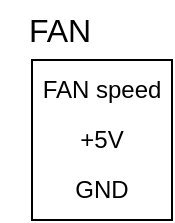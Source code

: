 <mxfile version="26.1.1">
  <diagram name="Strona-1" id="WkH96r3GXqXLyxKKmg4C">
    <mxGraphModel dx="568" dy="290" grid="1" gridSize="10" guides="1" tooltips="1" connect="1" arrows="1" fold="1" page="1" pageScale="1" pageWidth="827" pageHeight="1169" math="0" shadow="0">
      <root>
        <mxCell id="0" />
        <mxCell id="1" parent="0" />
        <mxCell id="XhGG8jW9s6c4KRo_9grd-1" value="" style="rounded=0;whiteSpace=wrap;html=1;fillColor=none;" vertex="1" parent="1">
          <mxGeometry x="400" y="280" width="70" height="80" as="geometry" />
        </mxCell>
        <mxCell id="XhGG8jW9s6c4KRo_9grd-2" value="FAN speed" style="text;html=1;align=center;verticalAlign=middle;whiteSpace=wrap;rounded=0;" vertex="1" parent="1">
          <mxGeometry x="400" y="280" width="70" height="30" as="geometry" />
        </mxCell>
        <mxCell id="XhGG8jW9s6c4KRo_9grd-3" value="+5V" style="text;html=1;align=center;verticalAlign=middle;whiteSpace=wrap;rounded=0;" vertex="1" parent="1">
          <mxGeometry x="405" y="305" width="60" height="30" as="geometry" />
        </mxCell>
        <mxCell id="XhGG8jW9s6c4KRo_9grd-4" value="GND" style="text;html=1;align=center;verticalAlign=middle;whiteSpace=wrap;rounded=0;" vertex="1" parent="1">
          <mxGeometry x="407" y="330" width="56" height="30" as="geometry" />
        </mxCell>
        <mxCell id="XhGG8jW9s6c4KRo_9grd-5" value="&lt;font&gt;FAN&lt;/font&gt;" style="text;html=1;align=center;verticalAlign=middle;whiteSpace=wrap;rounded=0;fontSize=16;" vertex="1" parent="1">
          <mxGeometry x="384" y="250" width="60" height="30" as="geometry" />
        </mxCell>
      </root>
    </mxGraphModel>
  </diagram>
</mxfile>
